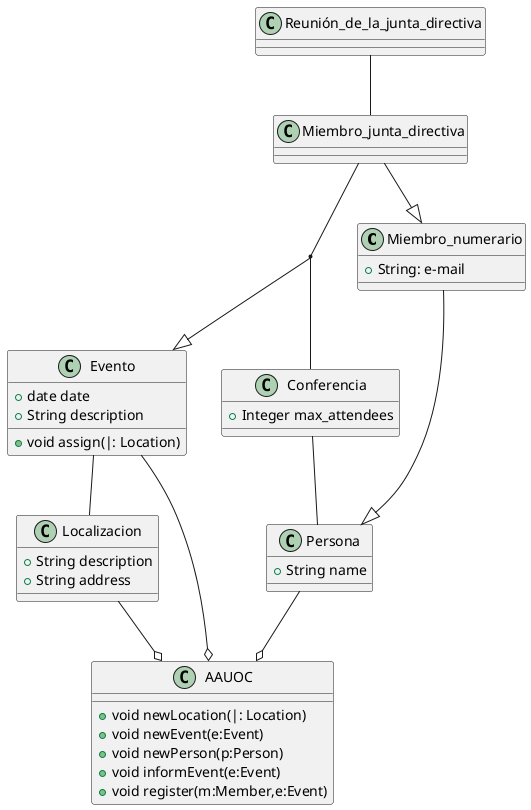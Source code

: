 @startuml
class Miembro_numerario{
 +String: e-mail
}

class Miembro_junta_directiva

class Conferencia {
 +Integer max_attendees

}

class Evento {
 +date date
 +String description
 +void assign(|: Location)
}

class Reunión_de_la_junta_directiva

class Localizacion {
+String description
 +String address
}

class Persona{
+String name

}

class AAUOC{
+void newLocation(|: Location)
    +void newEvent(e:Event)
    +void newPerson(p:Person)
    +void informEvent(e:Event)
    +void register(m:Member,e:Event)

}

Miembro_numerario--|>Persona
Miembro_junta_directiva--|>Miembro_numerario
(Miembro_junta_directiva, Conferencia) --|> Evento
Evento --o AAUOC
Evento -- Localizacion
Localizacion --o AAUOC
Persona --o AAUOC
Reunión_de_la_junta_directiva -- Miembro_junta_directiva
Conferencia -- Persona
@enduml